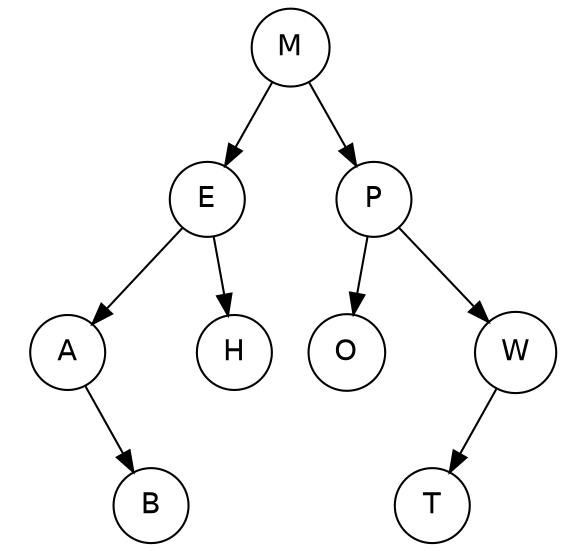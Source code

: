 digraph E {
	graph [fontname = "Helvetica"];
	node [fontname = "Helvetica",shape=circle];
	edge [fontname = "Helvetica"];

	M -> E;
	mM [label="", width=0.1, style=invis];
	M -> mM [style=invis];
	M -> P;
	{rank=same E -> mM -> P [style=invis]};
	
	E -> A;
	lE [label="", width=0.1, style=invis];
	E -> lE [style=invis];
	E -> H;
	{rank=same A -> lE -> H [style=invis]};

	P -> O;
	mP [label="", width=0.1, style=invis];
	P -> mP [style=invis];
	P -> W;
	{rank=same O -> mP -> W [style=invis]};

	lA [label="", width=0.1, style=invis];
	A -> lA [style=invis];
	mA [label="", width=0.1, style=invis];
	A -> mA [style=invis];
	A -> B;
	{rank=same lA -> mA -> B [style=invis]};

	lW [label="", width=0.1, style=invis];
	W -> T;
	mW [label="", width=0.1, style=invis];
	W -> mW [style=invis];
	rW [label="", width=0.1, style=invis];
	W -> rW [style=invis];
	{rank=same T -> mW -> rW [style=invis]};
}
